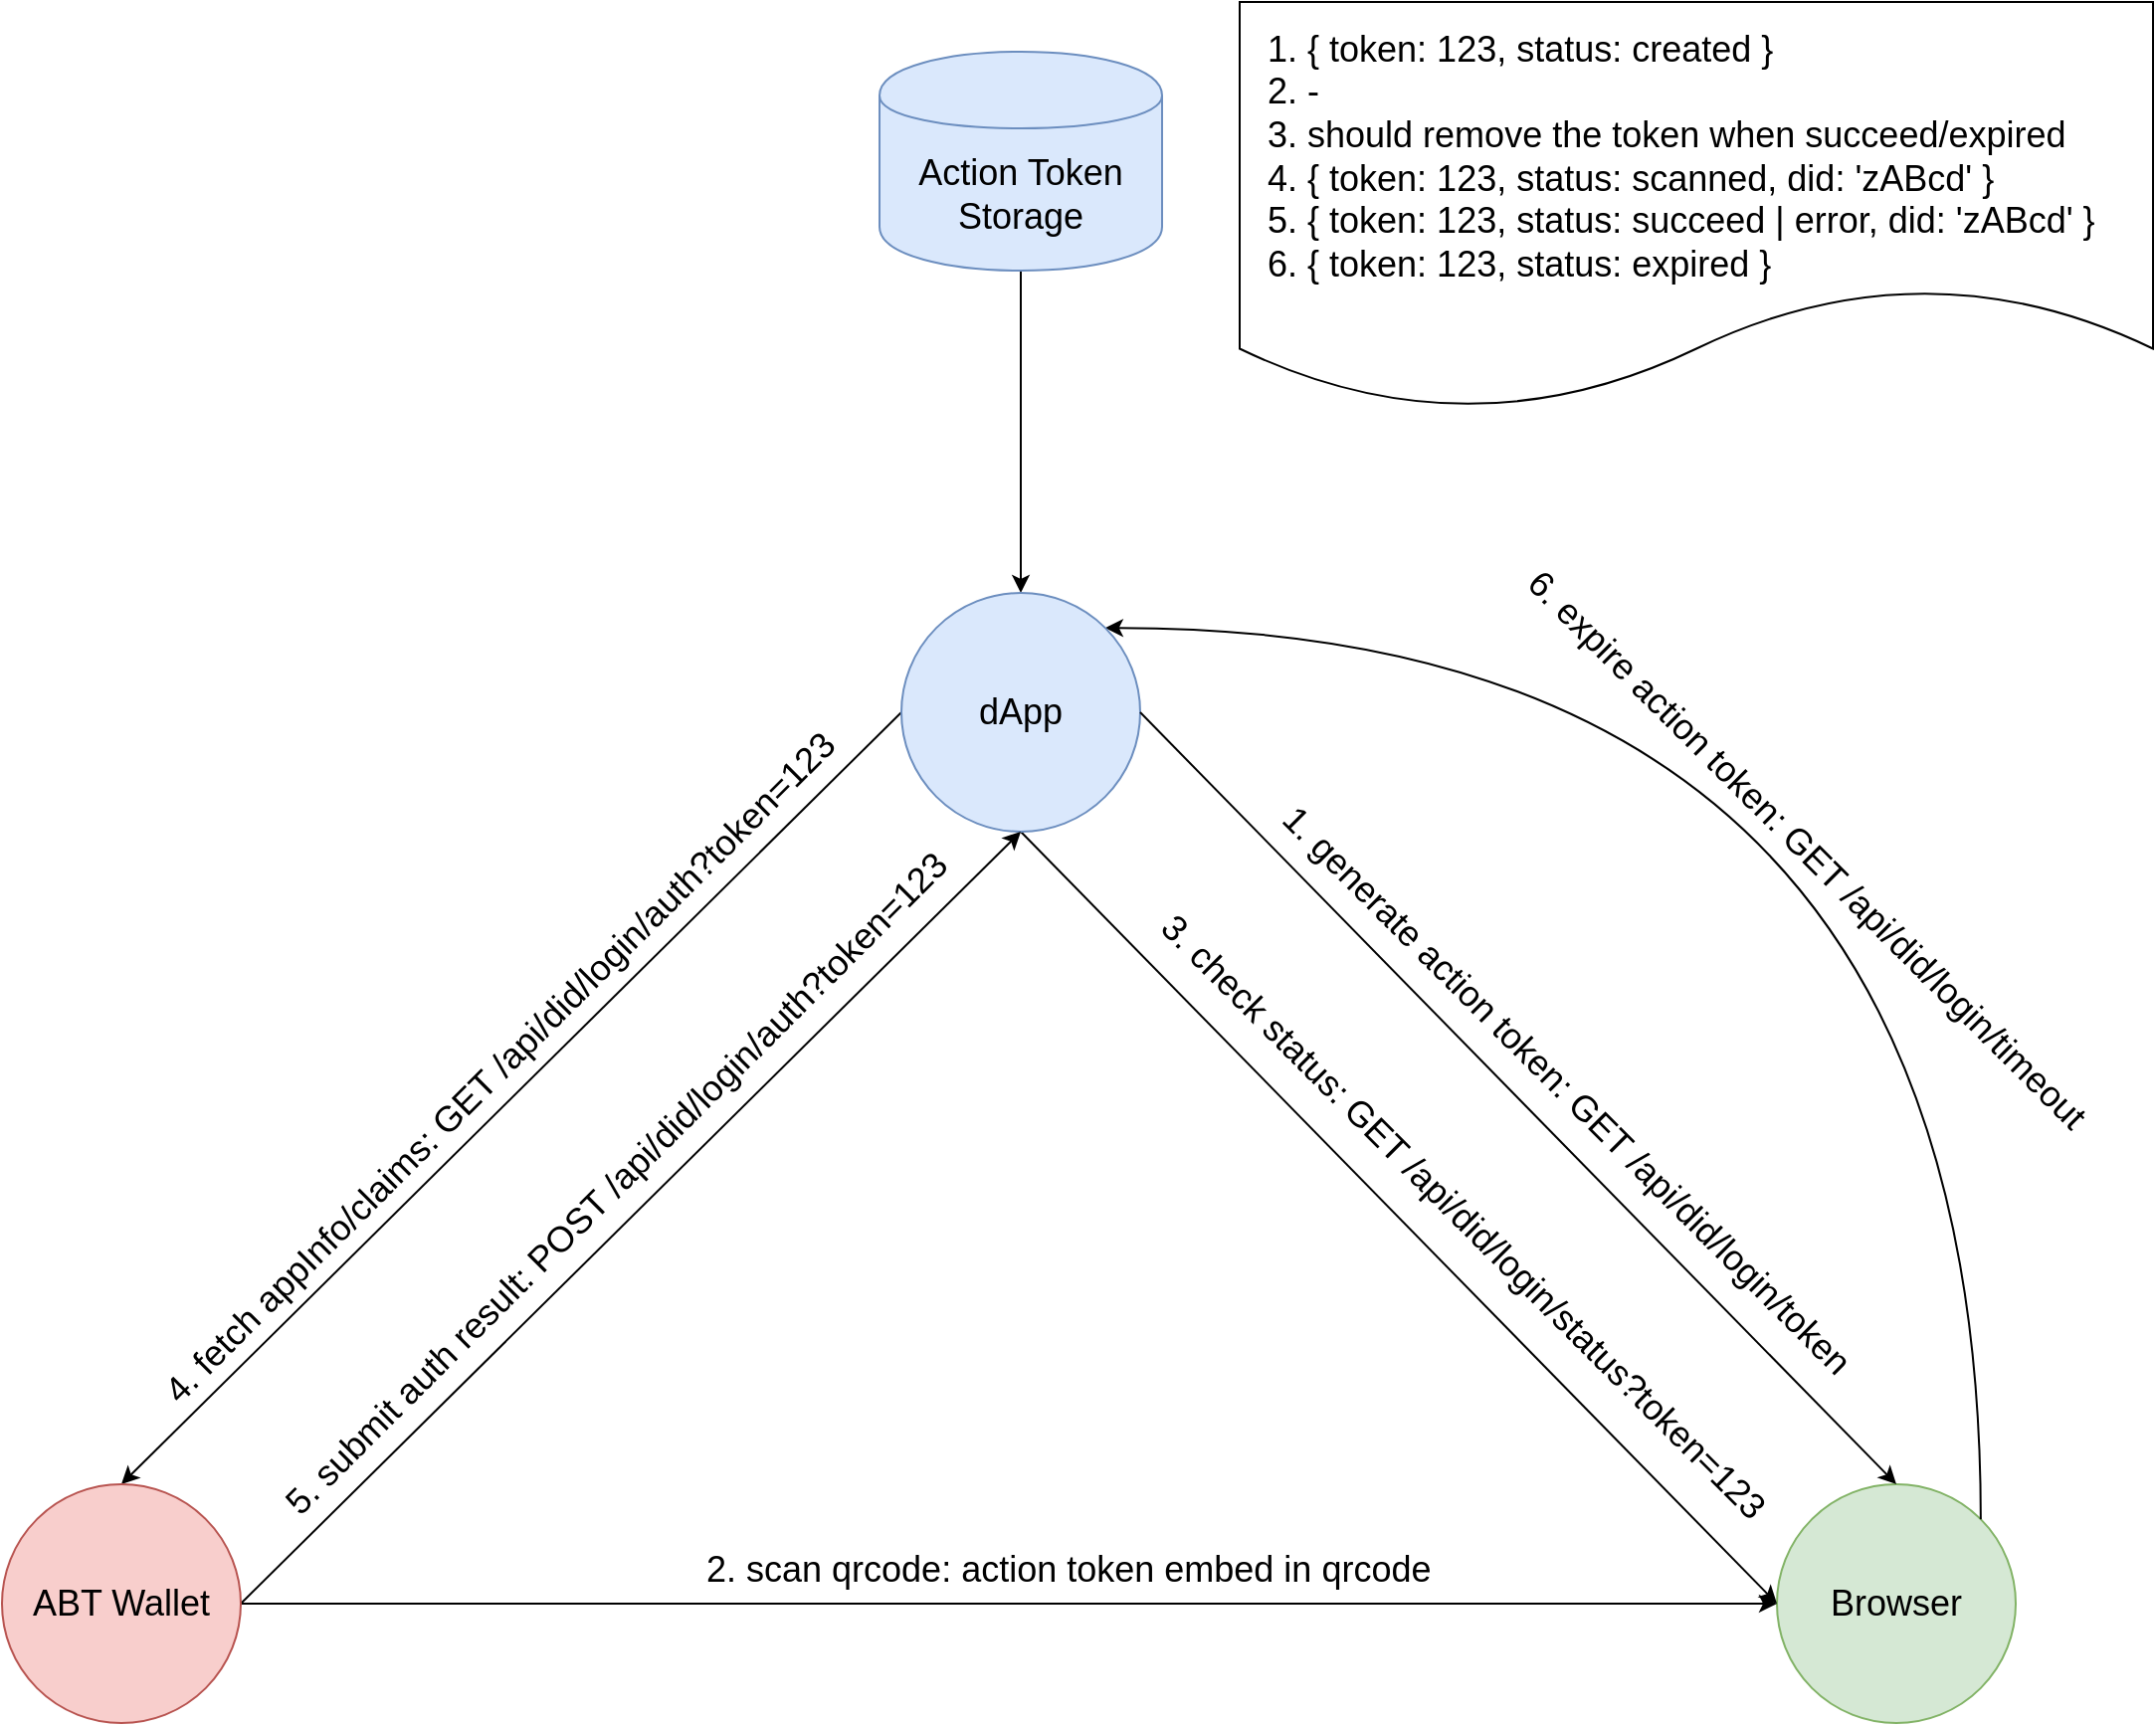 <mxfile version="10.6.7" type="device"><diagram id="dRSg4hmwtN3MVdwZaK-9" name="workflow"><mxGraphModel dx="1433" dy="2003" grid="1" gridSize="10" guides="1" tooltips="1" connect="1" arrows="1" fold="1" page="1" pageScale="1" pageWidth="1169" pageHeight="827" math="0" shadow="0"><root><mxCell id="0"/><mxCell id="1" parent="0"/><mxCell id="T_ySR587-t76Au0v4USH-1" value="Browser" style="ellipse;whiteSpace=wrap;html=1;aspect=fixed;fontSize=18;fillColor=#d5e8d4;strokeColor=#82b366;" vertex="1" parent="1"><mxGeometry x="920" y="560" width="120" height="120" as="geometry"/></mxCell><mxCell id="T_ySR587-t76Au0v4USH-16" style="edgeStyle=none;rounded=0;orthogonalLoop=1;jettySize=auto;html=1;exitX=0.5;exitY=1;exitDx=0;exitDy=0;fontSize=18;" edge="1" parent="1" source="T_ySR587-t76Au0v4USH-2"><mxGeometry relative="1" as="geometry"><mxPoint x="920" y="620" as="targetPoint"/></mxGeometry></mxCell><mxCell id="T_ySR587-t76Au0v4USH-18" style="edgeStyle=none;rounded=0;orthogonalLoop=1;jettySize=auto;html=1;exitX=0;exitY=0.5;exitDx=0;exitDy=0;entryX=0.5;entryY=0;entryDx=0;entryDy=0;fontSize=18;" edge="1" parent="1" source="T_ySR587-t76Au0v4USH-2" target="T_ySR587-t76Au0v4USH-3"><mxGeometry relative="1" as="geometry"/></mxCell><mxCell id="T_ySR587-t76Au0v4USH-27" style="edgeStyle=orthogonalEdgeStyle;rounded=0;orthogonalLoop=1;jettySize=auto;html=1;exitX=1;exitY=0;exitDx=0;exitDy=0;entryX=1;entryY=0;entryDx=0;entryDy=0;fontSize=18;curved=1;endArrow=none;endFill=0;startArrow=classic;startFill=1;" edge="1" parent="1" source="T_ySR587-t76Au0v4USH-2" target="T_ySR587-t76Au0v4USH-1"><mxGeometry relative="1" as="geometry"/></mxCell><mxCell id="T_ySR587-t76Au0v4USH-31" style="edgeStyle=orthogonalEdgeStyle;curved=1;rounded=0;orthogonalLoop=1;jettySize=auto;html=1;exitX=0.5;exitY=0;exitDx=0;exitDy=0;startArrow=classic;startFill=1;endArrow=none;endFill=0;fontSize=18;" edge="1" parent="1" source="T_ySR587-t76Au0v4USH-2" target="T_ySR587-t76Au0v4USH-29"><mxGeometry relative="1" as="geometry"/></mxCell><mxCell id="T_ySR587-t76Au0v4USH-2" value="dApp" style="ellipse;whiteSpace=wrap;html=1;aspect=fixed;fontSize=18;fillColor=#dae8fc;strokeColor=#6c8ebf;" vertex="1" parent="1"><mxGeometry x="480" y="112" width="120" height="120" as="geometry"/></mxCell><mxCell id="T_ySR587-t76Au0v4USH-6" style="edgeStyle=none;rounded=0;orthogonalLoop=1;jettySize=auto;html=1;exitX=1;exitY=0.5;exitDx=0;exitDy=0;entryX=0;entryY=0.5;entryDx=0;entryDy=0;fontSize=18;" edge="1" parent="1" source="T_ySR587-t76Au0v4USH-3" target="T_ySR587-t76Au0v4USH-1"><mxGeometry relative="1" as="geometry"/></mxCell><mxCell id="T_ySR587-t76Au0v4USH-23" style="edgeStyle=none;rounded=0;orthogonalLoop=1;jettySize=auto;html=1;exitX=1;exitY=0.5;exitDx=0;exitDy=0;entryX=0.5;entryY=1;entryDx=0;entryDy=0;fontSize=18;" edge="1" parent="1" source="T_ySR587-t76Au0v4USH-3" target="T_ySR587-t76Au0v4USH-2"><mxGeometry relative="1" as="geometry"/></mxCell><mxCell id="T_ySR587-t76Au0v4USH-3" value="ABT Wallet" style="ellipse;whiteSpace=wrap;html=1;aspect=fixed;fontSize=18;fillColor=#f8cecc;strokeColor=#b85450;" vertex="1" parent="1"><mxGeometry x="28" y="560" width="120" height="120" as="geometry"/></mxCell><mxCell id="T_ySR587-t76Au0v4USH-7" value="&lt;span&gt;2. scan qrcode: action token embed in qrcode&lt;br&gt;&lt;/span&gt;" style="text;html=1;resizable=0;points=[];autosize=1;align=left;verticalAlign=top;spacingTop=-4;fontSize=18;rotation=0;" vertex="1" parent="1"><mxGeometry x="380" y="590" width="380" height="20" as="geometry"/></mxCell><mxCell id="T_ySR587-t76Au0v4USH-10" value="" style="group" vertex="1" connectable="0" parent="1"><mxGeometry x="550" y="419" width="440" height="20" as="geometry"/></mxCell><mxCell id="T_ySR587-t76Au0v4USH-11" value="" style="group" vertex="1" connectable="0" parent="T_ySR587-t76Au0v4USH-10"><mxGeometry width="440" height="20" as="geometry"/></mxCell><mxCell id="T_ySR587-t76Au0v4USH-12" value="" style="rounded=0;orthogonalLoop=1;jettySize=auto;html=1;exitX=1;exitY=0.5;exitDx=0;exitDy=0;fontSize=18;entryX=0.5;entryY=0;entryDx=0;entryDy=0;" edge="1" parent="T_ySR587-t76Au0v4USH-11"><mxGeometry relative="1" as="geometry"/></mxCell><mxCell id="T_ySR587-t76Au0v4USH-13" value="&lt;span&gt;3. check status: GET /api/did/login/status?token=123&lt;br&gt;&lt;/span&gt;" style="text;html=1;resizable=0;points=[];autosize=1;align=left;verticalAlign=top;spacingTop=-4;fontSize=18;rotation=45;" vertex="1" parent="T_ySR587-t76Au0v4USH-11"><mxGeometry width="440" height="20" as="geometry"/></mxCell><mxCell id="T_ySR587-t76Au0v4USH-4" value="" style="rounded=0;orthogonalLoop=1;jettySize=auto;html=1;exitX=1;exitY=0.5;exitDx=0;exitDy=0;fontSize=18;entryX=0.5;entryY=0;entryDx=0;entryDy=0;" edge="1" parent="1" source="T_ySR587-t76Au0v4USH-2" target="T_ySR587-t76Au0v4USH-1"><mxGeometry relative="1" as="geometry"/></mxCell><mxCell id="T_ySR587-t76Au0v4USH-5" value="&lt;span&gt;1. generate action token: GET /api/did/login/token&lt;br&gt;&lt;/span&gt;" style="text;html=1;resizable=0;points=[];autosize=1;align=left;verticalAlign=top;spacingTop=-4;fontSize=18;rotation=45;" vertex="1" parent="1"><mxGeometry x="616" y="354" width="410" height="20" as="geometry"/></mxCell><mxCell id="T_ySR587-t76Au0v4USH-19" value="" style="group;rotation=-90;" vertex="1" connectable="0" parent="1"><mxGeometry x="42" y="332.5" width="477" height="29" as="geometry"/></mxCell><mxCell id="T_ySR587-t76Au0v4USH-20" value="" style="group;rotation=-90;" vertex="1" connectable="0" parent="T_ySR587-t76Au0v4USH-19"><mxGeometry x="-4" y="3" width="481" height="26" as="geometry"/></mxCell><mxCell id="T_ySR587-t76Au0v4USH-21" value="" style="rounded=0;orthogonalLoop=1;jettySize=auto;html=1;exitX=1;exitY=0.5;exitDx=0;exitDy=0;fontSize=18;entryX=0.5;entryY=0;entryDx=0;entryDy=0;" edge="1" parent="T_ySR587-t76Au0v4USH-20"><mxGeometry relative="1" as="geometry"/></mxCell><mxCell id="T_ySR587-t76Au0v4USH-22" value="&lt;span&gt;4. fetch appInfo/claims: GET /api/did/login/auth?token=123&lt;br&gt;&lt;/span&gt;" style="text;html=1;resizable=0;points=[];autosize=1;align=left;verticalAlign=top;spacingTop=-4;fontSize=18;rotation=-45;" vertex="1" parent="T_ySR587-t76Au0v4USH-20"><mxGeometry x="1" width="480" height="20" as="geometry"/></mxCell><mxCell id="T_ySR587-t76Au0v4USH-24" value="" style="group;rotation=-90;" vertex="1" connectable="0" parent="1"><mxGeometry x="99" y="392" width="481" height="26" as="geometry"/></mxCell><mxCell id="T_ySR587-t76Au0v4USH-25" value="" style="rounded=0;orthogonalLoop=1;jettySize=auto;html=1;exitX=1;exitY=0.5;exitDx=0;exitDy=0;fontSize=18;entryX=0.5;entryY=0;entryDx=0;entryDy=0;" edge="1" parent="T_ySR587-t76Au0v4USH-24"><mxGeometry relative="1" as="geometry"/></mxCell><mxCell id="T_ySR587-t76Au0v4USH-26" value="&lt;span&gt;5. submit auth result: POST /api/did/login/auth?token=123&lt;br&gt;&lt;/span&gt;" style="text;html=1;resizable=0;points=[];autosize=1;align=left;verticalAlign=top;spacingTop=-4;fontSize=18;rotation=-45;" vertex="1" parent="T_ySR587-t76Au0v4USH-24"><mxGeometry x="1" width="480" height="20" as="geometry"/></mxCell><mxCell id="T_ySR587-t76Au0v4USH-28" value="&lt;span&gt;6. expire action token: GET /api/did/login/timeout&lt;br&gt;&lt;/span&gt;" style="text;html=1;resizable=0;points=[];autosize=1;align=left;verticalAlign=top;spacingTop=-4;fontSize=18;rotation=45;" vertex="1" parent="1"><mxGeometry x="740" y="232" width="400" height="20" as="geometry"/></mxCell><mxCell id="T_ySR587-t76Au0v4USH-29" value="Action Token Storage" style="shape=cylinder;whiteSpace=wrap;html=1;boundedLbl=1;backgroundOutline=1;fontSize=18;fillColor=#dae8fc;strokeColor=#6c8ebf;" vertex="1" parent="1"><mxGeometry x="469" y="-160" width="142" height="110" as="geometry"/></mxCell><mxCell id="T_ySR587-t76Au0v4USH-33" value="&lt;span&gt;1. { token: 123, status: created }&lt;/span&gt;&lt;br&gt;&lt;span&gt;2. -&lt;/span&gt;&lt;br&gt;&lt;span&gt;3. should remove the token when succeed/expired&lt;/span&gt;&lt;br&gt;&lt;span&gt;4. { token: 123, status: scanned, did: 'zABcd' }&lt;/span&gt;&lt;br&gt;&lt;span&gt;5. { token: 123, status: succeed | error, did: 'zABcd' }&lt;/span&gt;&lt;br&gt;&lt;span&gt;6. { token: 123, status: expired }&lt;/span&gt;" style="shape=document;whiteSpace=wrap;html=1;boundedLbl=1;fontFamily=Helvetica;fontSize=18;align=left;spacingLeft=12;spacingTop=12;" vertex="1" parent="1"><mxGeometry x="650" y="-185" width="459" height="205" as="geometry"/></mxCell></root></mxGraphModel></diagram><diagram id="0b5GY98HwYsyGf7mBLsG" name="states"><mxGraphModel dx="1433" dy="1176" grid="1" gridSize="10" guides="1" tooltips="1" connect="1" arrows="1" fold="1" page="1" pageScale="1" pageWidth="1169" pageHeight="827" math="0" shadow="0"><root><mxCell id="CjrRIODan8bgq4TMOR8E-0"/><mxCell id="CjrRIODan8bgq4TMOR8E-1" parent="CjrRIODan8bgq4TMOR8E-0"/><mxCell id="S1viP3cEtiLXWd_CF-jK-5" style="edgeStyle=orthogonalEdgeStyle;curved=1;rounded=0;orthogonalLoop=1;jettySize=auto;html=1;exitX=1;exitY=0.5;exitDx=0;exitDy=0;entryX=0;entryY=0.5;entryDx=0;entryDy=0;startArrow=none;startFill=0;endArrow=classic;endFill=1;fontFamily=Helvetica;fontSize=18;" edge="1" parent="CjrRIODan8bgq4TMOR8E-1" source="S1viP3cEtiLXWd_CF-jK-0" target="S1viP3cEtiLXWd_CF-jK-1"><mxGeometry relative="1" as="geometry"/></mxCell><mxCell id="S1viP3cEtiLXWd_CF-jK-10" value="scan" style="text;html=1;resizable=0;points=[];align=center;verticalAlign=middle;labelBackgroundColor=#ffffff;fontSize=18;fontFamily=Helvetica;" vertex="1" connectable="0" parent="S1viP3cEtiLXWd_CF-jK-5"><mxGeometry x="-0.2" y="1" relative="1" as="geometry"><mxPoint as="offset"/></mxGeometry></mxCell><mxCell id="S1viP3cEtiLXWd_CF-jK-8" value="timeout" style="edgeStyle=none;rounded=0;orthogonalLoop=1;jettySize=auto;html=1;exitX=1;exitY=1;exitDx=0;exitDy=0;entryX=0;entryY=0;entryDx=0;entryDy=0;startArrow=none;startFill=0;endArrow=classic;endFill=1;fontFamily=Helvetica;fontSize=18;" edge="1" parent="CjrRIODan8bgq4TMOR8E-1" source="S1viP3cEtiLXWd_CF-jK-0" target="S1viP3cEtiLXWd_CF-jK-3"><mxGeometry relative="1" as="geometry"/></mxCell><mxCell id="S1viP3cEtiLXWd_CF-jK-0" value="created&lt;div style=&quot;text-align: center&quot;&gt;&lt;/div&gt;" style="ellipse;whiteSpace=wrap;html=1;aspect=fixed;fontFamily=Helvetica;fontSize=18;align=center;fillColor=#f5f5f5;strokeColor=#666666;fontColor=#333333;" vertex="1" parent="CjrRIODan8bgq4TMOR8E-1"><mxGeometry x="160" y="280" width="80" height="80" as="geometry"/></mxCell><mxCell id="S1viP3cEtiLXWd_CF-jK-6" style="edgeStyle=orthogonalEdgeStyle;curved=1;rounded=0;orthogonalLoop=1;jettySize=auto;html=1;exitX=1;exitY=0.5;exitDx=0;exitDy=0;entryX=0;entryY=0.5;entryDx=0;entryDy=0;startArrow=none;startFill=0;endArrow=classic;endFill=1;fontFamily=Helvetica;fontSize=18;" edge="1" parent="CjrRIODan8bgq4TMOR8E-1" source="S1viP3cEtiLXWd_CF-jK-1" target="S1viP3cEtiLXWd_CF-jK-2"><mxGeometry relative="1" as="geometry"/></mxCell><mxCell id="S1viP3cEtiLXWd_CF-jK-11" value="auth ok" style="text;html=1;resizable=0;points=[];align=center;verticalAlign=middle;labelBackgroundColor=#ffffff;fontSize=18;fontFamily=Helvetica;horizontal=1;" vertex="1" connectable="0" parent="S1viP3cEtiLXWd_CF-jK-6"><mxGeometry x="-0.3" y="-2" relative="1" as="geometry"><mxPoint as="offset"/></mxGeometry></mxCell><mxCell id="S1viP3cEtiLXWd_CF-jK-7" value="auth error" style="rounded=0;orthogonalLoop=1;jettySize=auto;html=1;exitX=1;exitY=1;exitDx=0;exitDy=0;entryX=0;entryY=0;entryDx=0;entryDy=0;startArrow=none;startFill=0;endArrow=classic;endFill=1;fontFamily=Helvetica;fontSize=18;" edge="1" parent="CjrRIODan8bgq4TMOR8E-1" source="S1viP3cEtiLXWd_CF-jK-1" target="S1viP3cEtiLXWd_CF-jK-4"><mxGeometry relative="1" as="geometry"/></mxCell><mxCell id="S1viP3cEtiLXWd_CF-jK-9" value="timeout" style="edgeStyle=none;rounded=0;orthogonalLoop=1;jettySize=auto;html=1;exitX=0.5;exitY=1;exitDx=0;exitDy=0;entryX=0.5;entryY=0;entryDx=0;entryDy=0;startArrow=none;startFill=0;endArrow=classic;endFill=1;fontFamily=Helvetica;fontSize=18;" edge="1" parent="CjrRIODan8bgq4TMOR8E-1" source="S1viP3cEtiLXWd_CF-jK-1" target="S1viP3cEtiLXWd_CF-jK-3"><mxGeometry relative="1" as="geometry"/></mxCell><mxCell id="S1viP3cEtiLXWd_CF-jK-1" value="scanned&lt;div style=&quot;text-align: center&quot;&gt;&lt;/div&gt;" style="ellipse;whiteSpace=wrap;html=1;aspect=fixed;fontFamily=Helvetica;fontSize=18;align=center;fillColor=#d5e8d4;strokeColor=#82b366;" vertex="1" parent="CjrRIODan8bgq4TMOR8E-1"><mxGeometry x="440" y="280" width="80" height="80" as="geometry"/></mxCell><mxCell id="S1viP3cEtiLXWd_CF-jK-2" value="succeed&lt;div style=&quot;text-align: center&quot;&gt;&lt;/div&gt;" style="ellipse;whiteSpace=wrap;html=1;aspect=fixed;fontFamily=Helvetica;fontSize=18;align=center;fillColor=#60a917;strokeColor=#2D7600;fontColor=#ffffff;" vertex="1" parent="CjrRIODan8bgq4TMOR8E-1"><mxGeometry x="720" y="280" width="80" height="80" as="geometry"/></mxCell><mxCell id="S1viP3cEtiLXWd_CF-jK-3" value="expired&lt;div style=&quot;text-align: center&quot;&gt;&lt;/div&gt;" style="ellipse;whiteSpace=wrap;html=1;aspect=fixed;fontFamily=Helvetica;fontSize=18;align=center;fillColor=#ffe6cc;strokeColor=#d79b00;" vertex="1" parent="CjrRIODan8bgq4TMOR8E-1"><mxGeometry x="440" y="520" width="80" height="80" as="geometry"/></mxCell><mxCell id="S1viP3cEtiLXWd_CF-jK-4" value="error&lt;div style=&quot;text-align: center&quot;&gt;&lt;/div&gt;" style="ellipse;whiteSpace=wrap;html=1;aspect=fixed;fontFamily=Helvetica;fontSize=18;align=center;fillColor=#d80073;strokeColor=#A50040;fontColor=#ffffff;" vertex="1" parent="CjrRIODan8bgq4TMOR8E-1"><mxGeometry x="640" y="440" width="80" height="80" as="geometry"/></mxCell><mxCell id="S1viP3cEtiLXWd_CF-jK-12" value="&lt;div style=&quot;text-align: center&quot;&gt;&lt;span&gt;Action Token State Transaction&lt;/span&gt;&lt;/div&gt;" style="text;html=1;resizable=0;points=[];autosize=1;align=center;verticalAlign=middle;spacingTop=-4;fontSize=18;fontFamily=Helvetica;fillColor=#f5f5f5;strokeColor=#666666;fontColor=#333333;rounded=0;" vertex="1" parent="CjrRIODan8bgq4TMOR8E-1"><mxGeometry x="324" y="60" width="260" height="40" as="geometry"/></mxCell></root></mxGraphModel></diagram></mxfile>